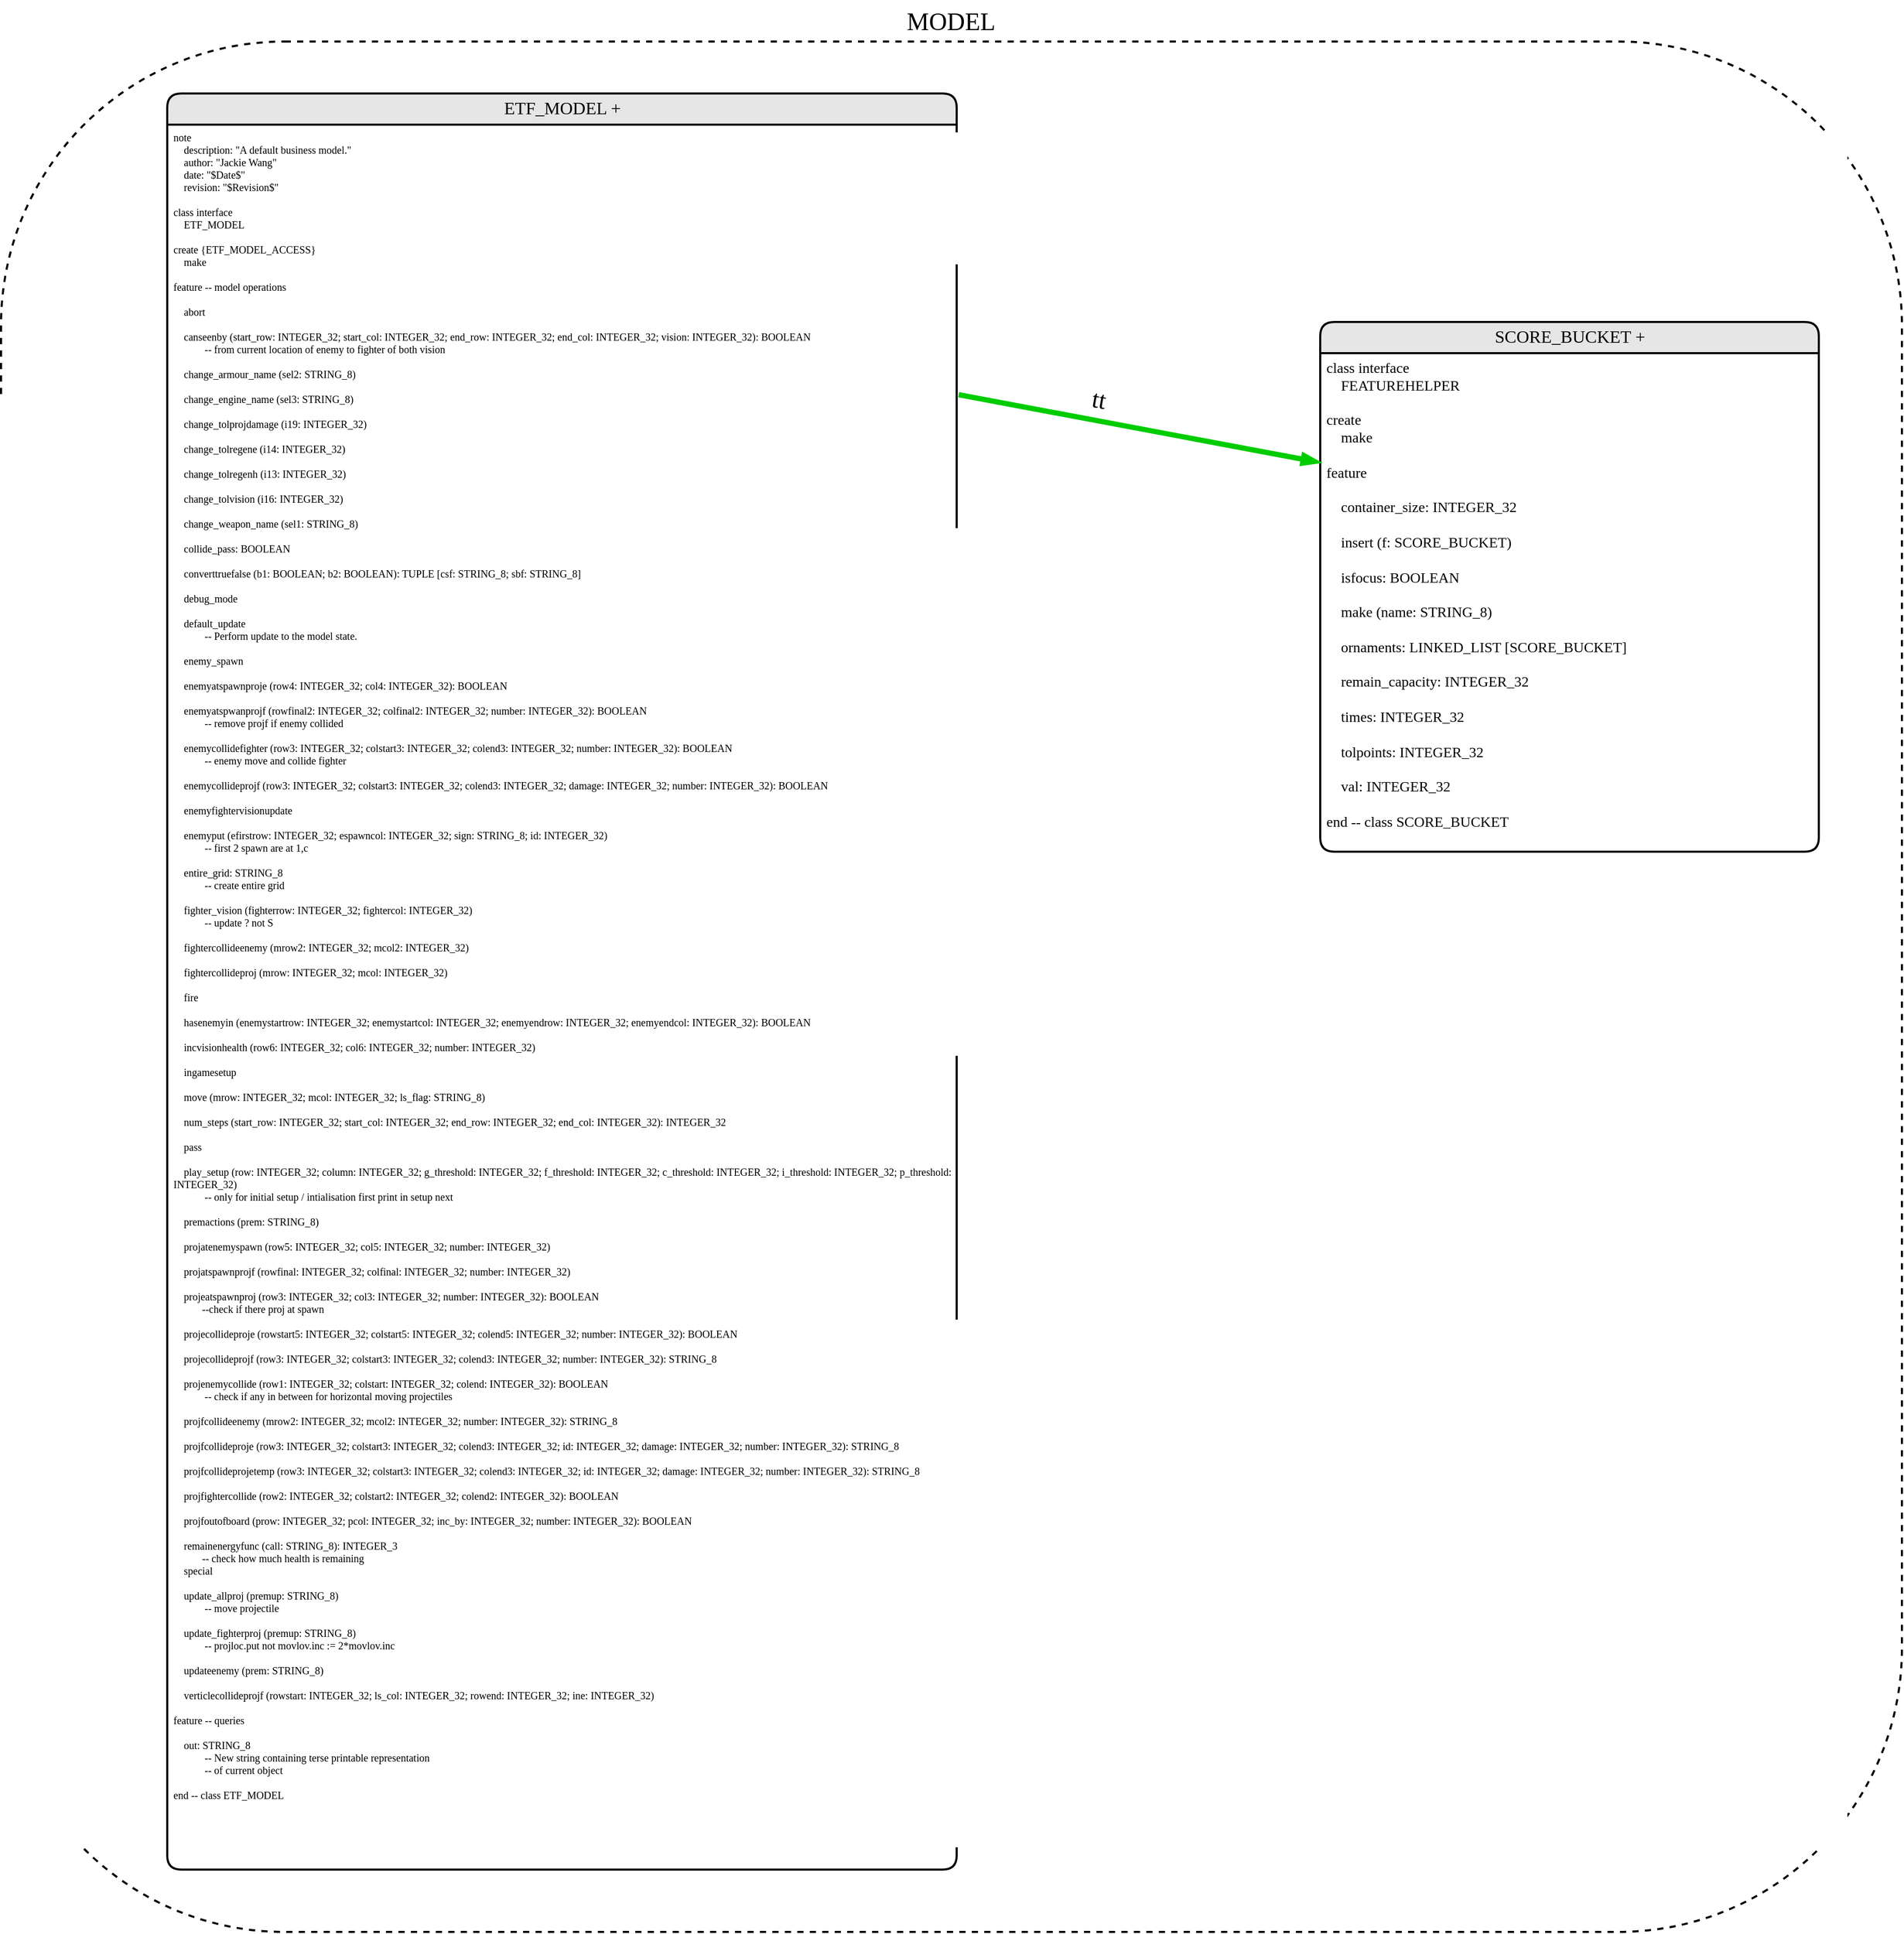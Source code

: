 <mxfile version="14.0.0" type="device"><diagram id="8XfngIqNuqa3rpZaQu0f" name="Page-1"><mxGraphModel dx="1438" dy="751" grid="1" gridSize="10" guides="1" tooltips="1" connect="1" arrows="1" fold="1" page="0" pageScale="1" pageWidth="850" pageHeight="1100" math="0" shadow="0"><root><mxCell id="0"/><mxCell id="1" parent="0"/><mxCell id="pK9yxxcIre4Rs7TGK2D2-1" value="" style="rounded=1;whiteSpace=wrap;html=1;fontSize=10;dashed=1;strokeWidth=2;" vertex="1" parent="1"><mxGeometry x="-100" y="-20" width="1830" height="1820" as="geometry"/></mxCell><mxCell id="O92JHHp2N8Fcuy7vdjdZ-1" value="ETF_MODEL +" style="swimlane;html=1;childLayout=stackLayout;horizontal=1;startSize=30;horizontalStack=0;fillColor=#E6E6E6;fontColor=#000000;rounded=1;fontSize=17;fontStyle=0;strokeWidth=2;resizeParent=0;resizeLast=1;shadow=0;dashed=0;align=center;fontFamily=Verdena;" parent="1" vertex="1"><mxGeometry x="60" y="30" width="760" height="1710" as="geometry"/></mxCell><mxCell id="O92JHHp2N8Fcuy7vdjdZ-2" value="note&lt;br&gt;&amp;nbsp;&amp;nbsp;&amp;nbsp; description: &quot;A default business model.&quot;&lt;br&gt;&amp;nbsp;&amp;nbsp;&amp;nbsp; author: &quot;Jackie Wang&quot;&lt;br&gt;&amp;nbsp;&amp;nbsp;&amp;nbsp; date: &quot;$Date$&quot;&lt;br&gt;&amp;nbsp;&amp;nbsp;&amp;nbsp; revision: &quot;$Revision$&quot;&lt;br&gt;&lt;br&gt;class interface&lt;br&gt;&amp;nbsp;&amp;nbsp;&amp;nbsp; ETF_MODEL&lt;br&gt;&lt;br&gt;create {ETF_MODEL_ACCESS}&lt;br&gt;&amp;nbsp;&amp;nbsp;&amp;nbsp; make&lt;br&gt;&amp;nbsp;&amp;nbsp;&amp;nbsp; &lt;br&gt;feature -- model operations&lt;br&gt;&lt;br&gt;&amp;nbsp;&amp;nbsp;&amp;nbsp; abort&lt;br&gt;&lt;br&gt;&amp;nbsp;&amp;nbsp;&amp;nbsp; canseenby (start_row: INTEGER_32; start_col: INTEGER_32; end_row: INTEGER_32; end_col: INTEGER_32; vision: INTEGER_32): BOOLEAN&lt;br&gt;&amp;nbsp;&amp;nbsp;&amp;nbsp; &amp;nbsp;&amp;nbsp;&amp;nbsp; &amp;nbsp;&amp;nbsp;&amp;nbsp; -- from current location of enemy to fighter of both vision&lt;br&gt;&lt;br&gt;&amp;nbsp;&amp;nbsp;&amp;nbsp; change_armour_name (sel2: STRING_8)&lt;br&gt;&lt;br&gt;&amp;nbsp;&amp;nbsp;&amp;nbsp; change_engine_name (sel3: STRING_8)&lt;br&gt;&lt;br&gt;&amp;nbsp;&amp;nbsp;&amp;nbsp; change_tolprojdamage (i19: INTEGER_32)&lt;br&gt;&lt;br&gt;&amp;nbsp;&amp;nbsp;&amp;nbsp; change_tolregene (i14: INTEGER_32)&lt;br&gt;&lt;br&gt;&amp;nbsp;&amp;nbsp;&amp;nbsp; change_tolregenh (i13: INTEGER_32)&lt;br&gt;&lt;br&gt;&amp;nbsp;&amp;nbsp;&amp;nbsp; change_tolvision (i16: INTEGER_32)&lt;br&gt;&lt;br&gt;&amp;nbsp;&amp;nbsp;&amp;nbsp; change_weapon_name (sel1: STRING_8)&lt;br&gt;&lt;br&gt;&amp;nbsp;&amp;nbsp;&amp;nbsp; collide_pass: BOOLEAN&lt;br&gt;&lt;br&gt;&amp;nbsp;&amp;nbsp;&amp;nbsp; converttruefalse (b1: BOOLEAN; b2: BOOLEAN): TUPLE [csf: STRING_8; sbf: STRING_8]&lt;br&gt;&lt;br&gt;&amp;nbsp;&amp;nbsp;&amp;nbsp; debug_mode&lt;br&gt;&lt;br&gt;&amp;nbsp;&amp;nbsp;&amp;nbsp; default_update&lt;br&gt;&amp;nbsp;&amp;nbsp;&amp;nbsp; &amp;nbsp;&amp;nbsp;&amp;nbsp; &amp;nbsp;&amp;nbsp;&amp;nbsp; -- Perform update to the model state.&lt;br&gt;&lt;br&gt;&amp;nbsp;&amp;nbsp;&amp;nbsp; enemy_spawn&lt;br&gt;&lt;br&gt;&amp;nbsp;&amp;nbsp;&amp;nbsp; enemyatspawnproje (row4: INTEGER_32; col4: INTEGER_32): BOOLEAN&lt;br&gt;&lt;br&gt;&amp;nbsp;&amp;nbsp;&amp;nbsp; enemyatspwanprojf (rowfinal2: INTEGER_32; colfinal2: INTEGER_32; number: INTEGER_32): BOOLEAN&lt;br&gt;&amp;nbsp;&amp;nbsp;&amp;nbsp; &amp;nbsp;&amp;nbsp;&amp;nbsp; &amp;nbsp;&amp;nbsp;&amp;nbsp; -- remove projf if enemy collided&lt;br&gt;&lt;br&gt;&amp;nbsp;&amp;nbsp;&amp;nbsp; enemycollidefighter (row3: INTEGER_32; colstart3: INTEGER_32; colend3: INTEGER_32; number: INTEGER_32): BOOLEAN&lt;br&gt;&amp;nbsp;&amp;nbsp;&amp;nbsp; &amp;nbsp;&amp;nbsp;&amp;nbsp; &amp;nbsp;&amp;nbsp;&amp;nbsp; -- enemy move and collide fighter&lt;br&gt;&lt;br&gt;&amp;nbsp;&amp;nbsp;&amp;nbsp; enemycollideprojf (row3: INTEGER_32; colstart3: INTEGER_32; colend3: INTEGER_32; damage: INTEGER_32; number: INTEGER_32): BOOLEAN&lt;br&gt;&lt;br&gt;&amp;nbsp;&amp;nbsp;&amp;nbsp; enemyfightervisionupdate&lt;br&gt;&lt;br&gt;&amp;nbsp;&amp;nbsp;&amp;nbsp; enemyput (efirstrow: INTEGER_32; espawncol: INTEGER_32; sign: STRING_8; id: INTEGER_32)&lt;br&gt;&amp;nbsp;&amp;nbsp;&amp;nbsp; &amp;nbsp;&amp;nbsp;&amp;nbsp; &amp;nbsp;&amp;nbsp;&amp;nbsp; -- first 2 spawn are at 1,c&lt;br&gt;&lt;br&gt;&amp;nbsp;&amp;nbsp;&amp;nbsp; entire_grid: STRING_8&lt;br&gt;&amp;nbsp;&amp;nbsp;&amp;nbsp; &amp;nbsp;&amp;nbsp;&amp;nbsp; &amp;nbsp;&amp;nbsp;&amp;nbsp; -- create entire grid&lt;br&gt;&lt;br&gt;&amp;nbsp;&amp;nbsp;&amp;nbsp; fighter_vision (fighterrow: INTEGER_32; fightercol: INTEGER_32)&lt;br&gt;&amp;nbsp;&amp;nbsp;&amp;nbsp; &amp;nbsp;&amp;nbsp;&amp;nbsp; &amp;nbsp;&amp;nbsp;&amp;nbsp; -- update ? not S&lt;br&gt;&lt;br&gt;&amp;nbsp;&amp;nbsp;&amp;nbsp; fightercollideenemy (mrow2: INTEGER_32; mcol2: INTEGER_32)&lt;br&gt;&lt;br&gt;&amp;nbsp;&amp;nbsp;&amp;nbsp; fightercollideproj (mrow: INTEGER_32; mcol: INTEGER_32)&lt;br&gt;&lt;br&gt;&amp;nbsp;&amp;nbsp;&amp;nbsp; fire&lt;br&gt;&lt;br&gt;&amp;nbsp;&amp;nbsp;&amp;nbsp; hasenemyin (enemystartrow: INTEGER_32; enemystartcol: INTEGER_32; enemyendrow: INTEGER_32; enemyendcol: INTEGER_32): BOOLEAN&lt;br&gt;&lt;br&gt;&amp;nbsp;&amp;nbsp;&amp;nbsp; incvisionhealth (row6: INTEGER_32; col6: INTEGER_32; number: INTEGER_32)&lt;br&gt;&lt;br&gt;&amp;nbsp;&amp;nbsp;&amp;nbsp; ingamesetup&lt;br&gt;&lt;br&gt;&amp;nbsp;&amp;nbsp;&amp;nbsp; move (mrow: INTEGER_32; mcol: INTEGER_32; ls_flag: STRING_8)&lt;br&gt;&lt;br&gt;&amp;nbsp;&amp;nbsp;&amp;nbsp; num_steps (start_row: INTEGER_32; start_col: INTEGER_32; end_row: INTEGER_32; end_col: INTEGER_32): INTEGER_32&lt;br&gt;&lt;br&gt;&amp;nbsp;&amp;nbsp;&amp;nbsp; pass&lt;br&gt;&lt;br&gt;&amp;nbsp;&amp;nbsp;&amp;nbsp; play_setup (row: INTEGER_32; column: INTEGER_32; g_threshold: INTEGER_32; f_threshold: INTEGER_32; c_threshold: INTEGER_32; i_threshold: INTEGER_32; p_threshold: INTEGER_32)&lt;br&gt;&amp;nbsp;&amp;nbsp;&amp;nbsp; &amp;nbsp;&amp;nbsp;&amp;nbsp; &amp;nbsp;&amp;nbsp;&amp;nbsp; -- only for initial setup / intialisation first print in setup next&lt;br&gt;&lt;br&gt;&amp;nbsp;&amp;nbsp;&amp;nbsp; premactions (prem: STRING_8)&lt;br&gt;&lt;br&gt;&amp;nbsp;&amp;nbsp;&amp;nbsp; projatenemyspawn (row5: INTEGER_32; col5: INTEGER_32; number: INTEGER_32)&lt;br&gt;&lt;br&gt;&amp;nbsp;&amp;nbsp;&amp;nbsp; projatspawnprojf (rowfinal: INTEGER_32; colfinal: INTEGER_32; number: INTEGER_32)&lt;br&gt;&lt;br&gt;&lt;div&gt;&amp;nbsp;&amp;nbsp;&amp;nbsp; projeatspawnproj (row3: INTEGER_32; col3: INTEGER_32; number: INTEGER_32): BOOLEAN&lt;/div&gt;&lt;div&gt;&amp;nbsp;&amp;nbsp;&amp;nbsp;&amp;nbsp;&amp;nbsp;&amp;nbsp;&amp;nbsp;&amp;nbsp;&amp;nbsp;&amp;nbsp; --check if there proj at spawn&lt;br&gt;&lt;/div&gt;&lt;br&gt;&amp;nbsp;&amp;nbsp;&amp;nbsp; projecollideproje (rowstart5: INTEGER_32; colstart5: INTEGER_32; colend5: INTEGER_32; number: INTEGER_32): BOOLEAN&lt;br&gt;&lt;br&gt;&amp;nbsp;&amp;nbsp;&amp;nbsp; projecollideprojf (row3: INTEGER_32; colstart3: INTEGER_32; colend3: INTEGER_32; number: INTEGER_32): STRING_8&lt;br&gt;&amp;nbsp;&amp;nbsp;&amp;nbsp;&amp;nbsp;&amp;nbsp;&amp;nbsp;&amp;nbsp;&amp;nbsp;&amp;nbsp;&amp;nbsp; &lt;br&gt;&amp;nbsp;&amp;nbsp;&amp;nbsp; projenemycollide (row1: INTEGER_32; colstart: INTEGER_32; colend: INTEGER_32): BOOLEAN&lt;br&gt;&amp;nbsp;&amp;nbsp;&amp;nbsp; &amp;nbsp;&amp;nbsp;&amp;nbsp; &amp;nbsp;&amp;nbsp;&amp;nbsp; -- check if any in between for horizontal moving projectiles&lt;br&gt;&lt;br&gt;&amp;nbsp;&amp;nbsp;&amp;nbsp; projfcollideenemy (mrow2: INTEGER_32; mcol2: INTEGER_32; number: INTEGER_32): STRING_8&lt;br&gt;&lt;br&gt;&amp;nbsp;&amp;nbsp;&amp;nbsp; projfcollideproje (row3: INTEGER_32; colstart3: INTEGER_32; colend3: INTEGER_32; id: INTEGER_32; damage: INTEGER_32; number: INTEGER_32): STRING_8&lt;br&gt;&lt;br&gt;&amp;nbsp;&amp;nbsp;&amp;nbsp; projfcollideprojetemp (row3: INTEGER_32; colstart3: INTEGER_32; colend3: INTEGER_32; id: INTEGER_32; damage: INTEGER_32; number: INTEGER_32): STRING_8&lt;br&gt;&lt;br&gt;&amp;nbsp;&amp;nbsp;&amp;nbsp; projfightercollide (row2: INTEGER_32; colstart2: INTEGER_32; colend2: INTEGER_32): BOOLEAN&lt;br&gt;&amp;nbsp;&amp;nbsp;&amp;nbsp;&amp;nbsp;&amp;nbsp;&amp;nbsp;&amp;nbsp;&amp;nbsp; &lt;br&gt;&amp;nbsp;&amp;nbsp;&amp;nbsp; projfoutofboard (prow: INTEGER_32; pcol: INTEGER_32; inc_by: INTEGER_32; number: INTEGER_32): BOOLEAN&lt;br&gt;&lt;br&gt;&amp;nbsp;&amp;nbsp;&amp;nbsp; remainenergyfunc (call: STRING_8): INTEGER_3&lt;br&gt;&amp;nbsp;&amp;nbsp;&amp;nbsp;&amp;nbsp;&amp;nbsp;&amp;nbsp;&amp;nbsp;&amp;nbsp;&amp;nbsp;&amp;nbsp; -- check how much health is remaining &lt;br&gt;&amp;nbsp;&amp;nbsp;&amp;nbsp; special&lt;br&gt;&lt;br&gt;&amp;nbsp;&amp;nbsp;&amp;nbsp; update_allproj (premup: STRING_8)&lt;br&gt;&amp;nbsp;&amp;nbsp;&amp;nbsp; &amp;nbsp;&amp;nbsp;&amp;nbsp; &amp;nbsp;&amp;nbsp;&amp;nbsp; -- move projectile&lt;br&gt;&lt;br&gt;&amp;nbsp;&amp;nbsp;&amp;nbsp; update_fighterproj (premup: STRING_8)&lt;br&gt;&amp;nbsp;&amp;nbsp;&amp;nbsp; &amp;nbsp;&amp;nbsp;&amp;nbsp; &amp;nbsp;&amp;nbsp;&amp;nbsp; -- projloc.put not movlov.inc := 2*movlov.inc&lt;br&gt;&lt;br&gt;&amp;nbsp;&amp;nbsp;&amp;nbsp; updateenemy (prem: STRING_8)&lt;br&gt;&lt;br&gt;&amp;nbsp;&amp;nbsp;&amp;nbsp; verticlecollideprojf (rowstart: INTEGER_32; ls_col: INTEGER_32; rowend: INTEGER_32; ine: INTEGER_32)&lt;br&gt;&amp;nbsp;&amp;nbsp;&amp;nbsp; &lt;br&gt;feature -- queries&lt;br&gt;&lt;br&gt;&amp;nbsp;&amp;nbsp;&amp;nbsp; out: STRING_8&lt;br&gt;&amp;nbsp;&amp;nbsp;&amp;nbsp; &amp;nbsp;&amp;nbsp;&amp;nbsp; &amp;nbsp;&amp;nbsp;&amp;nbsp; -- New string containing terse printable representation&lt;br&gt;&amp;nbsp;&amp;nbsp;&amp;nbsp; &amp;nbsp;&amp;nbsp;&amp;nbsp; &amp;nbsp;&amp;nbsp;&amp;nbsp; -- of current object&lt;br&gt;&amp;nbsp;&amp;nbsp;&amp;nbsp; &lt;br&gt;end -- class ETF_MODEL" style="whiteSpace=wrap;html=1;align=left;strokeColor=none;fillColor=none;spacingLeft=4;fontSize=10;verticalAlign=top;resizable=0;rotatable=0;part=1;fontFamily=Verdena;" parent="O92JHHp2N8Fcuy7vdjdZ-1" vertex="1"><mxGeometry y="30" width="760" height="1680" as="geometry"/></mxCell><mxCell id="O92JHHp2N8Fcuy7vdjdZ-4" value="SCORE_BUCKET + " style="swimlane;html=1;childLayout=stackLayout;horizontal=1;startSize=30;horizontalStack=0;fillColor=#E6E6E6;fontColor=#000000;rounded=1;fontSize=17;fontStyle=0;strokeWidth=2;resizeParent=0;resizeLast=1;shadow=0;dashed=0;align=center;fontFamily=Verdena;" parent="1" vertex="1"><mxGeometry x="1170" y="250" width="480" height="510" as="geometry"/></mxCell><mxCell id="O92JHHp2N8Fcuy7vdjdZ-5" value="&lt;font style=&quot;font-size: 14px&quot;&gt;class interface&lt;br&gt;&amp;nbsp;&amp;nbsp;&amp;nbsp; FEATUREHELPER&lt;br&gt;&lt;br&gt;create &lt;br&gt;&amp;nbsp;&amp;nbsp;&amp;nbsp; make&lt;br&gt;&lt;br&gt;feature &lt;br&gt;&lt;br&gt;&amp;nbsp;&amp;nbsp; &amp;nbsp;container_size: INTEGER_32&lt;br&gt;&lt;br&gt;&amp;nbsp;&amp;nbsp; &amp;nbsp;insert (f: SCORE_BUCKET)&lt;br&gt;&lt;br&gt;&amp;nbsp;&amp;nbsp; &amp;nbsp;isfocus: BOOLEAN&lt;br&gt;&lt;br&gt;&amp;nbsp;&amp;nbsp; &amp;nbsp;make (name: STRING_8)&lt;br&gt;&lt;br&gt;&amp;nbsp;&amp;nbsp; &amp;nbsp;ornaments: LINKED_LIST [SCORE_BUCKET]&lt;br&gt;&lt;br&gt;&amp;nbsp;&amp;nbsp; &amp;nbsp;remain_capacity: INTEGER_32&lt;br&gt;&lt;br&gt;&amp;nbsp;&amp;nbsp; &amp;nbsp;times: INTEGER_32&lt;br&gt;&lt;br&gt;&amp;nbsp;&amp;nbsp; &amp;nbsp;tolpoints: INTEGER_32&lt;br&gt;&lt;br&gt;&amp;nbsp;&amp;nbsp; &amp;nbsp;val: INTEGER_32&lt;br&gt;&amp;nbsp;&amp;nbsp; &amp;nbsp;&lt;br&gt;end -- class SCORE_BUCKET&lt;br&gt;&lt;br&gt;&lt;br&gt;&lt;/font&gt;" style="whiteSpace=wrap;html=1;align=left;strokeColor=none;fillColor=none;spacingLeft=4;fontSize=10;verticalAlign=top;resizable=0;rotatable=0;part=1;fontFamily=Verdena;" parent="O92JHHp2N8Fcuy7vdjdZ-4" vertex="1"><mxGeometry y="30" width="480" height="480" as="geometry"/></mxCell><mxCell id="O92JHHp2N8Fcuy7vdjdZ-7" value="" style="endArrow=blockThin;html=1;strokeColor=#00CC00;strokeWidth=5;endFill=1;exitX=1;exitY=0.131;exitDx=0;exitDy=0;exitPerimeter=0;entryX=-0.004;entryY=0.29;entryDx=0;entryDy=0;entryPerimeter=0;" parent="1" edge="1"><mxGeometry width="50" height="50" relative="1" as="geometry"><mxPoint x="821.92" y="320.0" as="sourcePoint"/><mxPoint x="1170" y="385.32" as="targetPoint"/></mxGeometry></mxCell><mxCell id="O92JHHp2N8Fcuy7vdjdZ-8" value="&lt;font style=&quot;font-size: 24px&quot;&gt;tt&lt;/font&gt;" style="text;html=1;fontSize=10;fontFamily=Verdena;rotation=10;" parent="1" vertex="1"><mxGeometry x="950" y="310" width="82" height="20" as="geometry"/></mxCell><mxCell id="pK9yxxcIre4Rs7TGK2D2-2" value="&lt;font style=&quot;font-size: 24px&quot;&gt;MODEL&lt;/font&gt;" style="text;html=1;fontSize=10;fontFamily=Verdena;" vertex="1" parent="1"><mxGeometry x="769.997" y="-60" width="70" height="25" as="geometry"/></mxCell></root></mxGraphModel></diagram></mxfile>